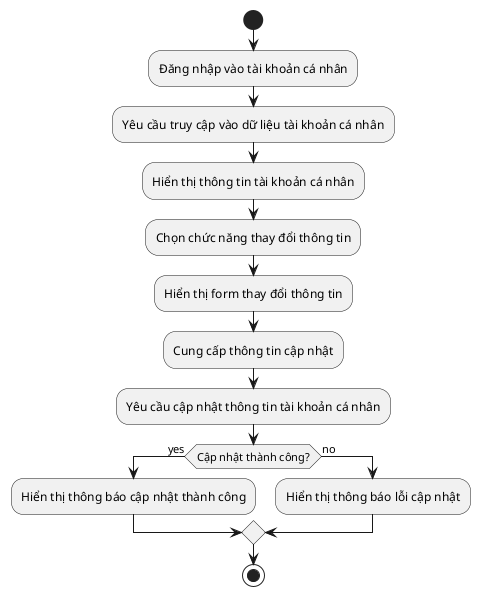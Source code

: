 @startuml
start
:Đăng nhập vào tài khoản cá nhân;
:Yêu cầu truy cập vào dữ liệu tài khoản cá nhân;
:Hiển thị thông tin tài khoản cá nhân;
:Chọn chức năng thay đổi thông tin;
:Hiển thị form thay đổi thông tin;
:Cung cấp thông tin cập nhật;
:Yêu cầu cập nhật thông tin tài khoản cá nhân;
if (Cập nhật thành công?) then (yes)
  :Hiển thị thông báo cập nhật thành công;
else (no)
  :Hiển thị thông báo lỗi cập nhật;
endif
stop
@enduml
